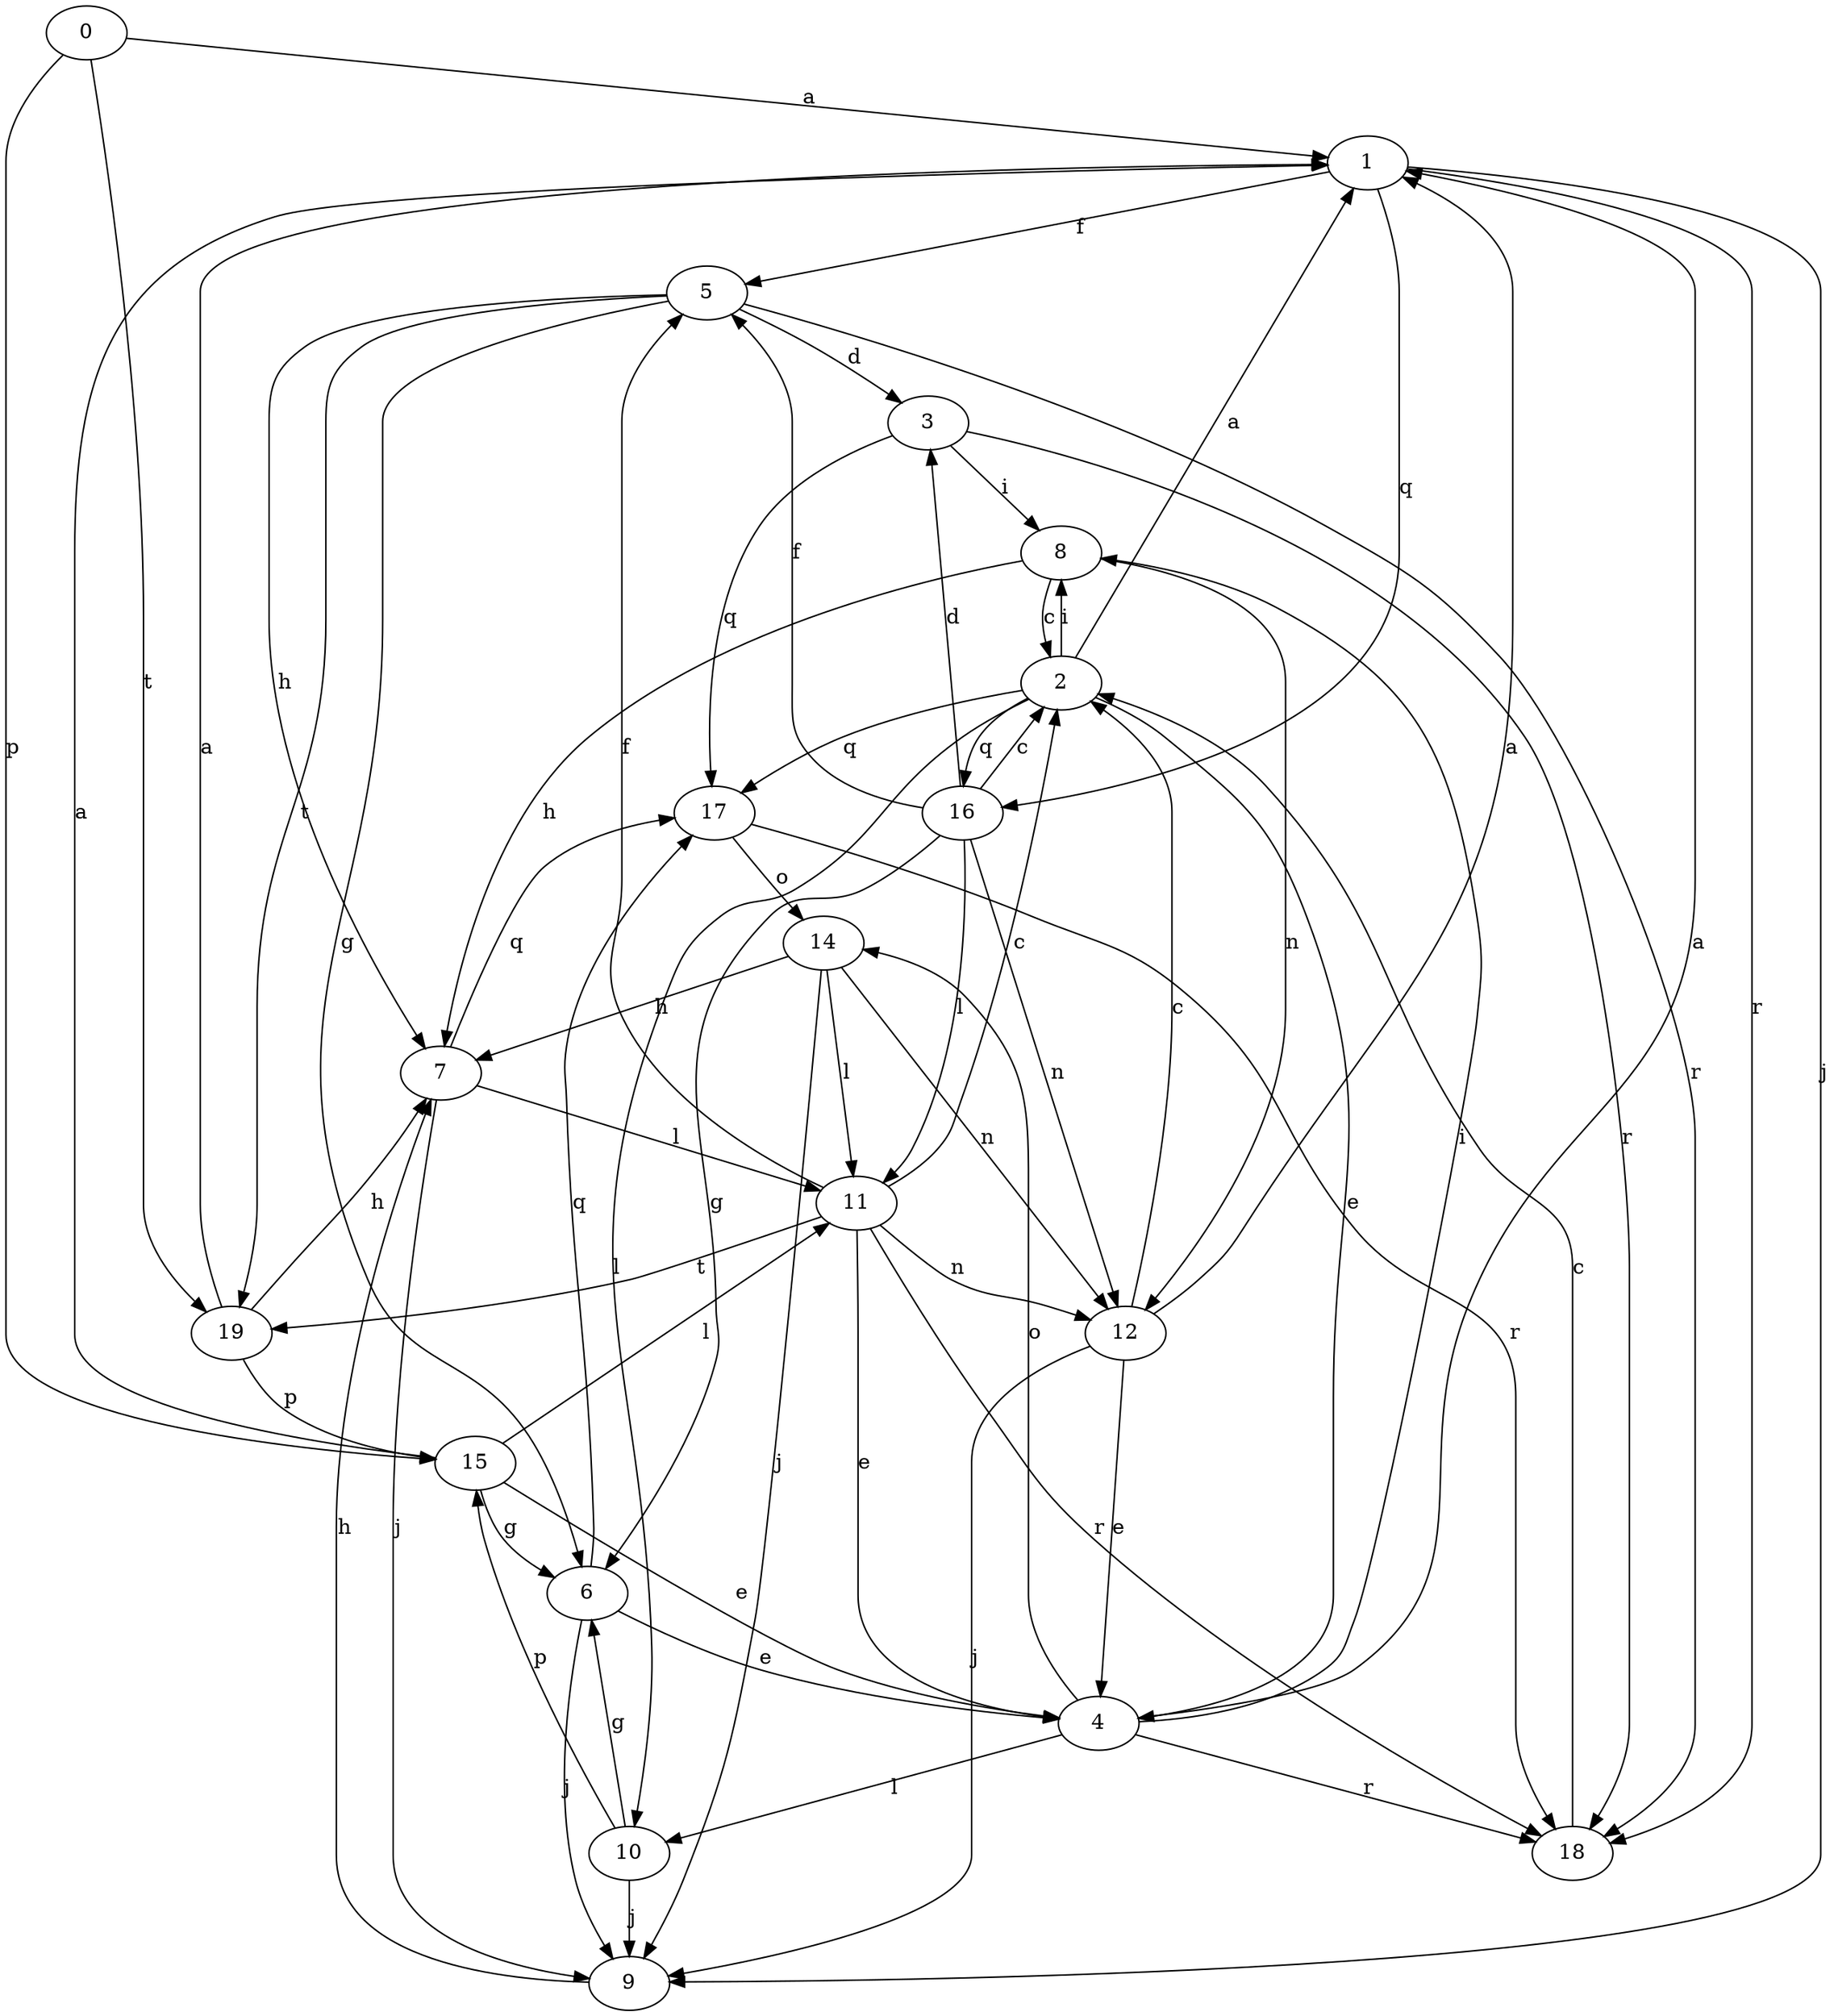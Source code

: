 strict digraph  {
0;
1;
2;
3;
4;
5;
6;
7;
8;
9;
10;
11;
12;
14;
15;
16;
17;
18;
19;
0 -> 1  [label=a];
0 -> 15  [label=p];
0 -> 19  [label=t];
1 -> 5  [label=f];
1 -> 9  [label=j];
1 -> 16  [label=q];
1 -> 18  [label=r];
2 -> 1  [label=a];
2 -> 4  [label=e];
2 -> 8  [label=i];
2 -> 10  [label=l];
2 -> 16  [label=q];
2 -> 17  [label=q];
3 -> 8  [label=i];
3 -> 17  [label=q];
3 -> 18  [label=r];
4 -> 1  [label=a];
4 -> 8  [label=i];
4 -> 10  [label=l];
4 -> 14  [label=o];
4 -> 18  [label=r];
5 -> 3  [label=d];
5 -> 6  [label=g];
5 -> 7  [label=h];
5 -> 18  [label=r];
5 -> 19  [label=t];
6 -> 4  [label=e];
6 -> 9  [label=j];
6 -> 17  [label=q];
7 -> 9  [label=j];
7 -> 11  [label=l];
7 -> 17  [label=q];
8 -> 2  [label=c];
8 -> 7  [label=h];
8 -> 12  [label=n];
9 -> 7  [label=h];
10 -> 6  [label=g];
10 -> 9  [label=j];
10 -> 15  [label=p];
11 -> 2  [label=c];
11 -> 4  [label=e];
11 -> 5  [label=f];
11 -> 12  [label=n];
11 -> 18  [label=r];
11 -> 19  [label=t];
12 -> 1  [label=a];
12 -> 2  [label=c];
12 -> 4  [label=e];
12 -> 9  [label=j];
14 -> 7  [label=h];
14 -> 9  [label=j];
14 -> 11  [label=l];
14 -> 12  [label=n];
15 -> 1  [label=a];
15 -> 4  [label=e];
15 -> 6  [label=g];
15 -> 11  [label=l];
16 -> 2  [label=c];
16 -> 3  [label=d];
16 -> 5  [label=f];
16 -> 6  [label=g];
16 -> 11  [label=l];
16 -> 12  [label=n];
17 -> 14  [label=o];
17 -> 18  [label=r];
18 -> 2  [label=c];
19 -> 1  [label=a];
19 -> 7  [label=h];
19 -> 15  [label=p];
}
